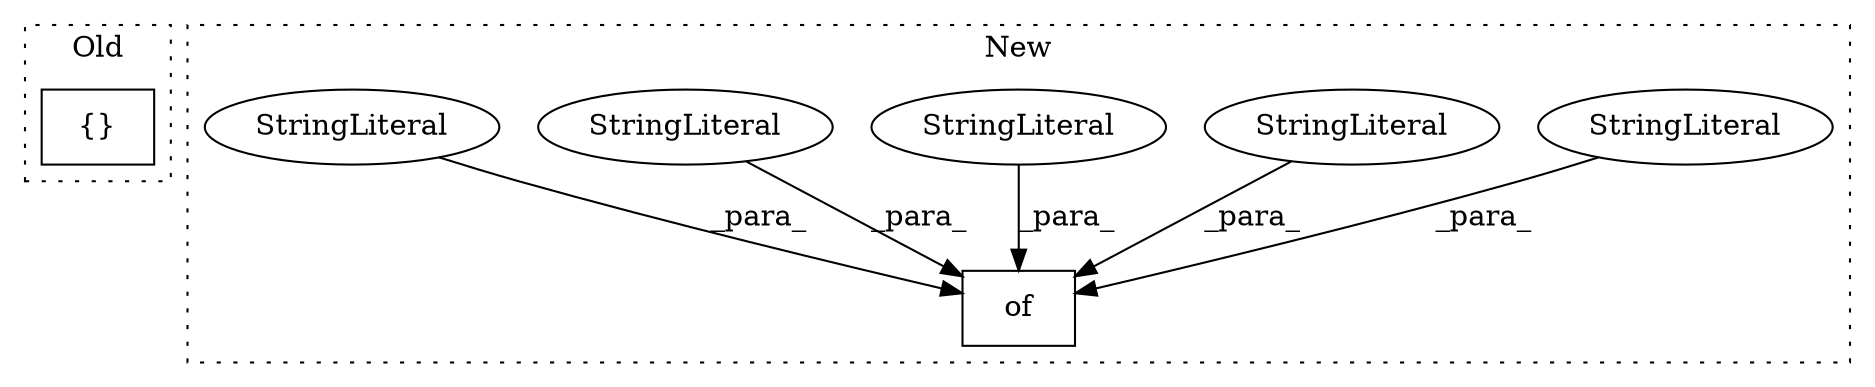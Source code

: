 digraph G {
subgraph cluster0 {
1 [label="{}" a="4" s="31280,31436" l="1,1" shape="box"];
label = "Old";
style="dotted";
}
subgraph cluster1 {
2 [label="of" a="32" s="4358,4679" l="3,1" shape="box"];
3 [label="StringLiteral" a="45" s="4361" l="10" shape="ellipse"];
4 [label="StringLiteral" a="45" s="4588" l="5" shape="ellipse"];
5 [label="StringLiteral" a="45" s="4634" l="5" shape="ellipse"];
6 [label="StringLiteral" a="45" s="4494" l="5" shape="ellipse"];
7 [label="StringLiteral" a="45" s="4541" l="5" shape="ellipse"];
label = "New";
style="dotted";
}
3 -> 2 [label="_para_"];
4 -> 2 [label="_para_"];
5 -> 2 [label="_para_"];
6 -> 2 [label="_para_"];
7 -> 2 [label="_para_"];
}